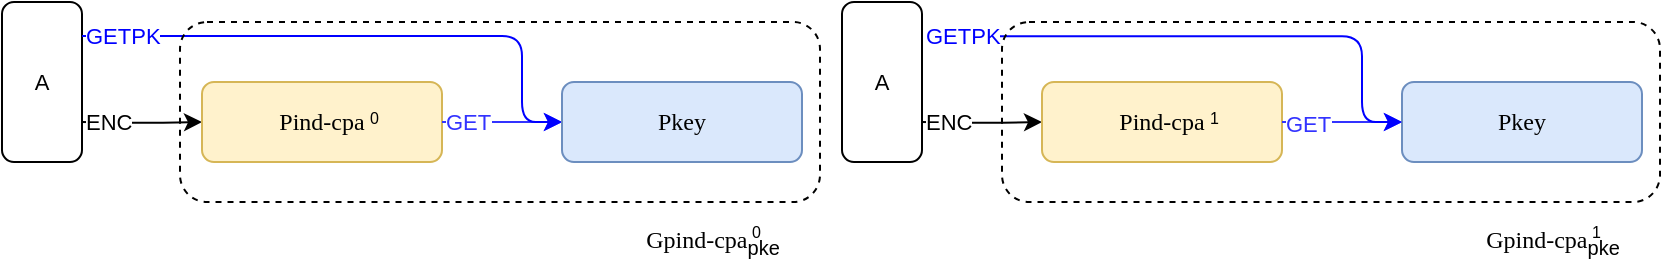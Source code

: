 <mxfile version="13.7.5" type="device"><diagram id="xJSIGuNxlJO1YPHD9Vcm" name="Page-1"><mxGraphModel dx="746" dy="509" grid="1" gridSize="10" guides="1" tooltips="1" connect="1" arrows="1" fold="1" page="1" pageScale="1" pageWidth="1654" pageHeight="1169" math="0" shadow="0"><root><mxCell id="0"/><mxCell id="1" parent="0"/><mxCell id="zPIuAUTArbj21rFynpwa-102" value="&lt;font color=&quot;#000000&quot;&gt;A&lt;/font&gt;" style="rounded=1;whiteSpace=wrap;html=1;labelBackgroundColor=none;fontSize=11;fontColor=#3333FF;" parent="1" vertex="1"><mxGeometry x="60" y="120" width="40" height="80" as="geometry"/></mxCell><mxCell id="zPIuAUTArbj21rFynpwa-110" value="&lt;font color=&quot;#000000&quot;&gt;ENC&lt;/font&gt;" style="edgeStyle=orthogonalEdgeStyle;rounded=1;orthogonalLoop=1;jettySize=auto;html=1;entryX=0;entryY=0.5;entryDx=0;entryDy=0;strokeColor=#000000;fontSize=11;fontColor=#3333FF;align=left;exitX=0.989;exitY=0.428;exitDx=0;exitDy=0;exitPerimeter=0;" parent="1" target="zPIuAUTArbj21rFynpwa-103" edge="1"><mxGeometry x="-1" relative="1" as="geometry"><mxPoint x="100" y="180" as="sourcePoint"/><mxPoint as="offset"/></mxGeometry></mxCell><mxCell id="zPIuAUTArbj21rFynpwa-103" value="Pind-cpa" style="rounded=1;whiteSpace=wrap;html=1;fillColor=#fff2cc;strokeColor=#d6b656;fontFamily=Georgia;" parent="1" vertex="1"><mxGeometry x="160" y="160" width="120" height="40" as="geometry"/></mxCell><mxCell id="C93Ttgsemfl_TqDKBeYD-1" value="GET" style="edgeStyle=orthogonalEdgeStyle;rounded=1;orthogonalLoop=1;jettySize=auto;html=1;exitX=1;exitY=0.5;exitDx=0;exitDy=0;entryX=0;entryY=0.5;entryDx=0;entryDy=0;strokeColor=#3333FF;fontSize=11;fontColor=#3333FF;align=left;" parent="1" source="zPIuAUTArbj21rFynpwa-103" target="C93Ttgsemfl_TqDKBeYD-3" edge="1"><mxGeometry x="-1" relative="1" as="geometry"><Array as="points"><mxPoint x="280" y="180"/></Array><mxPoint as="offset"/><mxPoint x="280" y="169" as="sourcePoint"/></mxGeometry></mxCell><mxCell id="WNEEw-c1abDEGjpFpz2j-1" value="&lt;font face=&quot;Helvetica&quot; color=&quot;#0000ff&quot;&gt;GETPK&lt;/font&gt;" style="edgeStyle=orthogonalEdgeStyle;rounded=1;orthogonalLoop=1;jettySize=auto;html=1;entryX=0;entryY=0.5;entryDx=0;entryDy=0;labelBackgroundColor=#ffffff;fontFamily=Georgia;strokeColor=#0000FF;align=left;" parent="1" target="C93Ttgsemfl_TqDKBeYD-3" edge="1"><mxGeometry x="0.555" y="-220" relative="1" as="geometry"><mxPoint x="100" y="137" as="sourcePoint"/><Array as="points"><mxPoint x="320" y="137"/><mxPoint x="320" y="180"/></Array><mxPoint as="offset"/></mxGeometry></mxCell><mxCell id="C93Ttgsemfl_TqDKBeYD-3" value="Pkey" style="rounded=1;whiteSpace=wrap;html=1;fillColor=#dae8fc;strokeColor=#6c8ebf;fontFamily=Georgia;" parent="1" vertex="1"><mxGeometry x="340" y="160" width="120" height="40" as="geometry"/></mxCell><mxCell id="C93Ttgsemfl_TqDKBeYD-7" value="&lt;font color=&quot;#000000&quot;&gt;A&lt;/font&gt;" style="rounded=1;whiteSpace=wrap;html=1;labelBackgroundColor=none;fontSize=11;fontColor=#3333FF;" parent="1" vertex="1"><mxGeometry x="480" y="120" width="40" height="80" as="geometry"/></mxCell><mxCell id="C93Ttgsemfl_TqDKBeYD-8" value="&lt;font color=&quot;#000000&quot;&gt;ENC&lt;br&gt;&lt;/font&gt;" style="edgeStyle=orthogonalEdgeStyle;rounded=1;orthogonalLoop=1;jettySize=auto;html=1;entryX=0;entryY=0.5;entryDx=0;entryDy=0;strokeColor=#000000;fontSize=11;fontColor=#3333FF;align=left;exitX=0.989;exitY=0.428;exitDx=0;exitDy=0;exitPerimeter=0;labelBackgroundColor=#ffffff;" parent="1" target="C93Ttgsemfl_TqDKBeYD-9" edge="1"><mxGeometry x="-1" relative="1" as="geometry"><mxPoint x="520" y="180" as="sourcePoint"/><mxPoint as="offset"/></mxGeometry></mxCell><mxCell id="C93Ttgsemfl_TqDKBeYD-9" value="Pind-cpa" style="rounded=1;whiteSpace=wrap;html=1;fillColor=#fff2cc;strokeColor=#d6b656;fontFamily=Georgia;" parent="1" vertex="1"><mxGeometry x="580" y="160" width="120" height="40" as="geometry"/></mxCell><mxCell id="C93Ttgsemfl_TqDKBeYD-14" value="GET" style="edgeStyle=orthogonalEdgeStyle;rounded=1;orthogonalLoop=1;jettySize=auto;html=1;exitX=1;exitY=0.5;exitDx=0;exitDy=0;entryX=0;entryY=0.5;entryDx=0;entryDy=0;strokeColor=#3333FF;fontSize=11;fontColor=#3333FF;align=left;" parent="1" source="C93Ttgsemfl_TqDKBeYD-9" target="C93Ttgsemfl_TqDKBeYD-16" edge="1"><mxGeometry x="-0.333" y="-20" relative="1" as="geometry"><Array as="points"><mxPoint x="710" y="180"/><mxPoint x="710" y="180"/></Array><mxPoint x="-20" y="-19" as="offset"/><mxPoint x="700" y="170" as="sourcePoint"/></mxGeometry></mxCell><mxCell id="C93Ttgsemfl_TqDKBeYD-16" value="Pkey" style="rounded=1;whiteSpace=wrap;html=1;fillColor=#dae8fc;strokeColor=#6c8ebf;fontFamily=Georgia;" parent="1" vertex="1"><mxGeometry x="760" y="160" width="120" height="40" as="geometry"/></mxCell><mxCell id="C93Ttgsemfl_TqDKBeYD-21" value="0" style="text;html=1;resizable=0;points=[];autosize=1;align=left;verticalAlign=top;spacingTop=-4;fontSize=8;labelBackgroundColor=none;" parent="1" vertex="1"><mxGeometry x="242" y="171" width="20" height="20" as="geometry"/></mxCell><mxCell id="C93Ttgsemfl_TqDKBeYD-22" value="1" style="text;html=1;resizable=0;points=[];autosize=1;align=left;verticalAlign=top;spacingTop=-4;fontSize=8;labelBackgroundColor=none;" parent="1" vertex="1"><mxGeometry x="662" y="171" width="20" height="10" as="geometry"/></mxCell><mxCell id="WNEEw-c1abDEGjpFpz2j-2" value="&lt;font face=&quot;Helvetica&quot; color=&quot;#0000ff&quot;&gt;GETPK&lt;/font&gt;" style="edgeStyle=orthogonalEdgeStyle;rounded=1;orthogonalLoop=1;jettySize=auto;html=1;exitX=1.08;exitY=0.107;exitDx=0;exitDy=0;entryX=0;entryY=0.5;entryDx=0;entryDy=0;labelBackgroundColor=#ffffff;fontFamily=Georgia;exitPerimeter=0;strokeColor=#0000FF;align=left;" parent="1" edge="1"><mxGeometry x="0.55" y="-220" relative="1" as="geometry"><mxPoint x="523.2" y="137.12" as="sourcePoint"/><mxPoint x="760" y="180" as="targetPoint"/><Array as="points"><mxPoint x="740" y="137"/><mxPoint x="740" y="180"/></Array><mxPoint as="offset"/></mxGeometry></mxCell><mxCell id="WNEEw-c1abDEGjpFpz2j-5" value="" style="rounded=1;whiteSpace=wrap;html=1;fontFamily=Georgia;fillColor=none;dashed=1;" parent="1" vertex="1"><mxGeometry x="149" y="130" width="320" height="90" as="geometry"/></mxCell><mxCell id="WNEEw-c1abDEGjpFpz2j-6" value="" style="rounded=1;whiteSpace=wrap;html=1;fontFamily=Georgia;fillColor=none;dashed=1;" parent="1" vertex="1"><mxGeometry x="560" y="130" width="329" height="90" as="geometry"/></mxCell><mxCell id="WNEEw-c1abDEGjpFpz2j-7" value="Gpind-cpa&lt;sub&gt;&lt;font face=&quot;Helvetica&quot;&gt;pke&lt;/font&gt;&lt;/sub&gt;" style="text;html=1;align=center;verticalAlign=middle;resizable=0;points=[];autosize=1;fontFamily=Georgia;" parent="1" vertex="1"><mxGeometry x="370" y="230" width="90" height="20" as="geometry"/></mxCell><mxCell id="WNEEw-c1abDEGjpFpz2j-8" value="0" style="text;html=1;resizable=0;points=[];autosize=1;align=left;verticalAlign=top;spacingTop=-4;fontSize=8;labelBackgroundColor=none;" parent="1" vertex="1"><mxGeometry x="433" y="228" width="20" height="20" as="geometry"/></mxCell><mxCell id="WNEEw-c1abDEGjpFpz2j-9" value="Gpind-cpa&lt;sub&gt;&lt;font face=&quot;Helvetica&quot;&gt;pke&lt;/font&gt;&lt;/sub&gt;" style="text;html=1;align=center;verticalAlign=middle;resizable=0;points=[];autosize=1;fontFamily=Georgia;" parent="1" vertex="1"><mxGeometry x="790" y="230" width="90" height="20" as="geometry"/></mxCell><mxCell id="WNEEw-c1abDEGjpFpz2j-10" value="1" style="text;html=1;resizable=0;points=[];autosize=1;align=left;verticalAlign=top;spacingTop=-4;fontSize=8;labelBackgroundColor=none;" parent="1" vertex="1"><mxGeometry x="853" y="228" width="20" height="10" as="geometry"/></mxCell></root></mxGraphModel></diagram></mxfile>